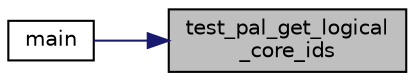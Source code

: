digraph "test_pal_get_logical_core_ids"
{
 // LATEX_PDF_SIZE
  edge [fontname="Helvetica",fontsize="10",labelfontname="Helvetica",labelfontsize="10"];
  node [fontname="Helvetica",fontsize="10",shape=record];
  rankdir="RL";
  Node1 [label="test_pal_get_logical\l_core_ids",height=0.2,width=0.4,color="black", fillcolor="grey75", style="filled", fontcolor="black",tooltip=" "];
  Node1 -> Node2 [dir="back",color="midnightblue",fontsize="10",style="solid",fontname="Helvetica"];
  Node2 [label="main",height=0.2,width=0.4,color="black", fillcolor="white", style="filled",URL="$UTIL_2LFDS_2liblfds7_80_80_2test_2src_2main_8c.html#a3c04138a5bfe5d72780bb7e82a18e627",tooltip=" "];
}
